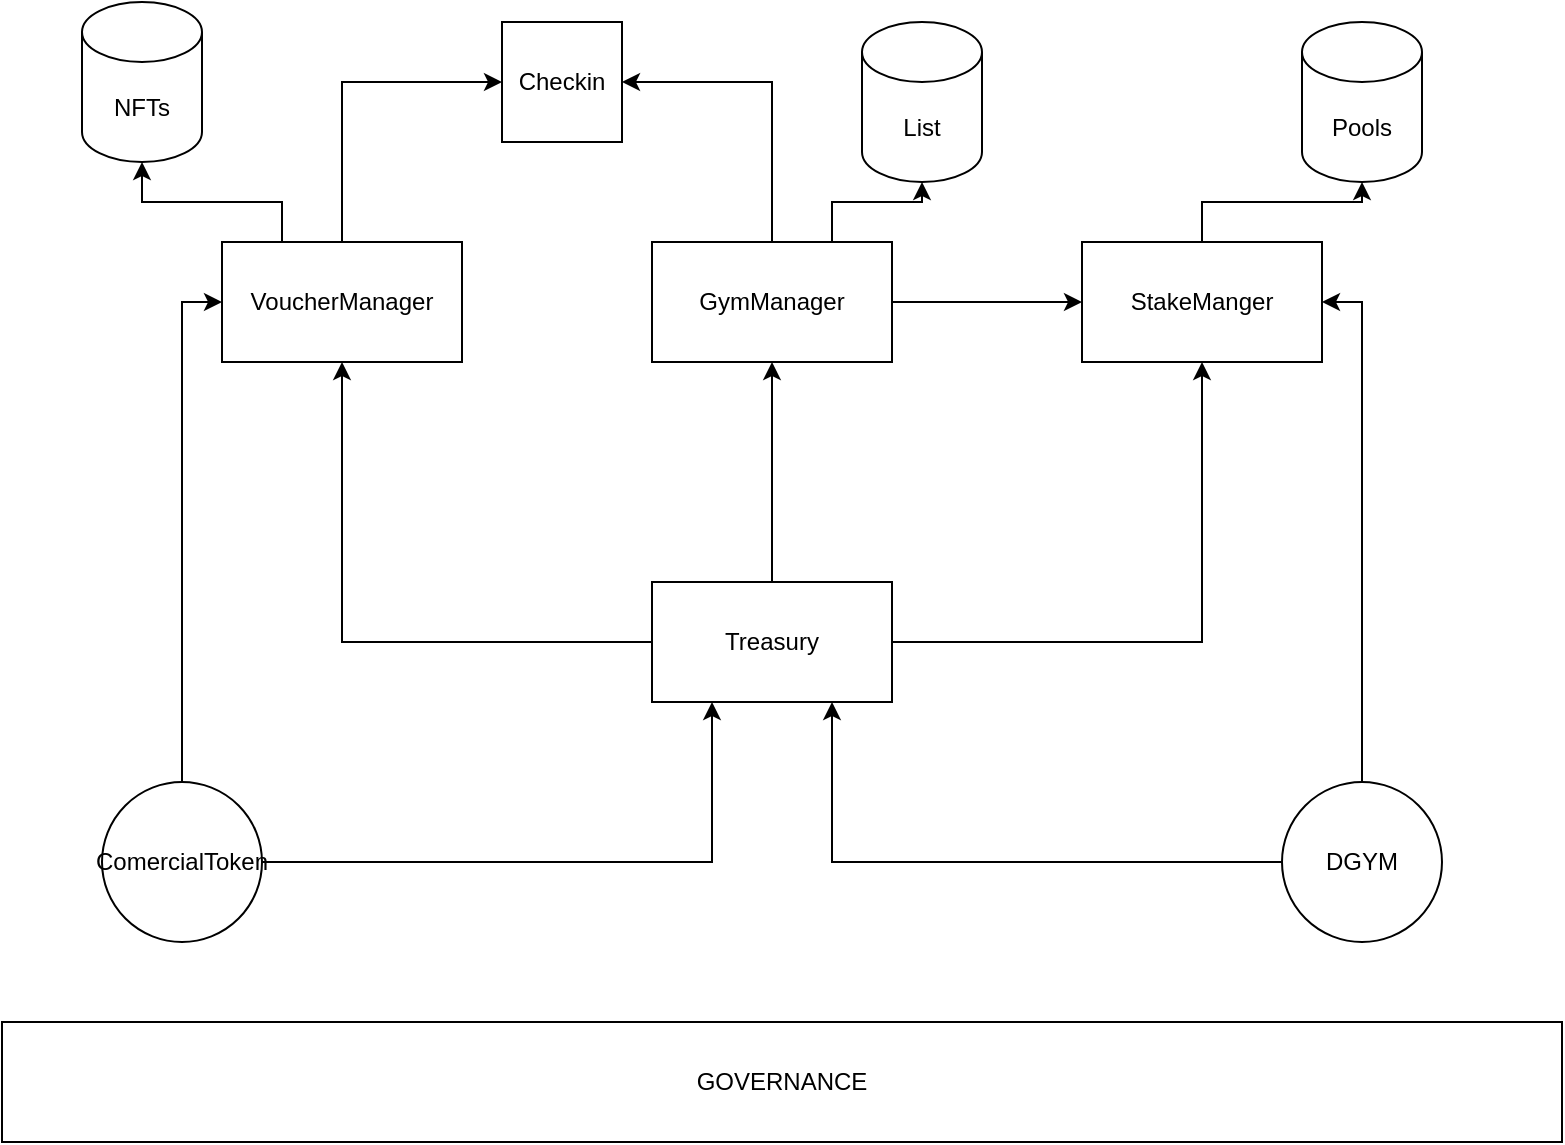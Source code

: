 <mxfile version="24.7.1" type="device" pages="3">
  <diagram name="Page-1" id="QK_pfraKHjW8j_oFgVRo">
    <mxGraphModel dx="1364" dy="766" grid="1" gridSize="10" guides="1" tooltips="1" connect="1" arrows="1" fold="1" page="1" pageScale="1" pageWidth="850" pageHeight="1100" math="0" shadow="0">
      <root>
        <mxCell id="0" />
        <mxCell id="1" parent="0" />
        <mxCell id="PL_Is-AztLMhs4__08pE-5" value="" style="edgeStyle=orthogonalEdgeStyle;rounded=0;orthogonalLoop=1;jettySize=auto;html=1;entryX=0.5;entryY=1;entryDx=0;entryDy=0;" edge="1" parent="1" source="PL_Is-AztLMhs4__08pE-1" target="PL_Is-AztLMhs4__08pE-4">
          <mxGeometry relative="1" as="geometry" />
        </mxCell>
        <mxCell id="PL_Is-AztLMhs4__08pE-6" value="" style="edgeStyle=orthogonalEdgeStyle;rounded=0;orthogonalLoop=1;jettySize=auto;html=1;entryX=0.5;entryY=1;entryDx=0;entryDy=0;" edge="1" parent="1" source="PL_Is-AztLMhs4__08pE-1" target="PL_Is-AztLMhs4__08pE-2">
          <mxGeometry relative="1" as="geometry" />
        </mxCell>
        <mxCell id="PL_Is-AztLMhs4__08pE-7" value="" style="edgeStyle=orthogonalEdgeStyle;rounded=0;orthogonalLoop=1;jettySize=auto;html=1;" edge="1" parent="1" source="PL_Is-AztLMhs4__08pE-1" target="PL_Is-AztLMhs4__08pE-3">
          <mxGeometry relative="1" as="geometry" />
        </mxCell>
        <mxCell id="PL_Is-AztLMhs4__08pE-1" value="&lt;div&gt;Treasury&lt;/div&gt;" style="rounded=0;whiteSpace=wrap;html=1;" vertex="1" parent="1">
          <mxGeometry x="365" y="300" width="120" height="60" as="geometry" />
        </mxCell>
        <mxCell id="PL_Is-AztLMhs4__08pE-13" value="" style="edgeStyle=orthogonalEdgeStyle;rounded=0;orthogonalLoop=1;jettySize=auto;html=1;entryX=0;entryY=0.5;entryDx=0;entryDy=0;exitX=0.5;exitY=0;exitDx=0;exitDy=0;" edge="1" parent="1" source="PL_Is-AztLMhs4__08pE-2" target="PL_Is-AztLMhs4__08pE-11">
          <mxGeometry relative="1" as="geometry">
            <mxPoint x="210" y="50" as="targetPoint" />
          </mxGeometry>
        </mxCell>
        <mxCell id="PL_Is-AztLMhs4__08pE-2" value="VoucherManager" style="rounded=0;whiteSpace=wrap;html=1;" vertex="1" parent="1">
          <mxGeometry x="150" y="130" width="120" height="60" as="geometry" />
        </mxCell>
        <mxCell id="PL_Is-AztLMhs4__08pE-10" value="" style="edgeStyle=orthogonalEdgeStyle;rounded=0;orthogonalLoop=1;jettySize=auto;html=1;" edge="1" parent="1" source="PL_Is-AztLMhs4__08pE-3" target="PL_Is-AztLMhs4__08pE-4">
          <mxGeometry relative="1" as="geometry" />
        </mxCell>
        <mxCell id="PL_Is-AztLMhs4__08pE-3" value="&lt;div&gt;GymManager&lt;/div&gt;" style="rounded=0;whiteSpace=wrap;html=1;" vertex="1" parent="1">
          <mxGeometry x="365" y="130" width="120" height="60" as="geometry" />
        </mxCell>
        <mxCell id="JUnecZ5LjPBNZ2E51R0k-2" value="" style="edgeStyle=orthogonalEdgeStyle;rounded=0;orthogonalLoop=1;jettySize=auto;html=1;" edge="1" parent="1" source="PL_Is-AztLMhs4__08pE-4" target="JUnecZ5LjPBNZ2E51R0k-1">
          <mxGeometry relative="1" as="geometry" />
        </mxCell>
        <mxCell id="PL_Is-AztLMhs4__08pE-4" value="StakeManger" style="rounded=0;whiteSpace=wrap;html=1;" vertex="1" parent="1">
          <mxGeometry x="580" y="130" width="120" height="60" as="geometry" />
        </mxCell>
        <mxCell id="PL_Is-AztLMhs4__08pE-21" value="" style="edgeStyle=orthogonalEdgeStyle;rounded=0;orthogonalLoop=1;jettySize=auto;html=1;entryX=1;entryY=0.5;entryDx=0;entryDy=0;exitX=0.5;exitY=0;exitDx=0;exitDy=0;" edge="1" parent="1" source="JUnecZ5LjPBNZ2E51R0k-9" target="PL_Is-AztLMhs4__08pE-4">
          <mxGeometry relative="1" as="geometry">
            <mxPoint x="720" y="410" as="sourcePoint" />
            <mxPoint x="720" y="330" as="targetPoint" />
            <Array as="points">
              <mxPoint x="720" y="400" />
              <mxPoint x="720" y="160" />
            </Array>
          </mxGeometry>
        </mxCell>
        <mxCell id="PL_Is-AztLMhs4__08pE-16" value="" style="edgeStyle=orthogonalEdgeStyle;rounded=0;orthogonalLoop=1;jettySize=auto;html=1;entryX=0;entryY=0.5;entryDx=0;entryDy=0;exitX=0.5;exitY=0;exitDx=0;exitDy=0;" edge="1" parent="1" source="JUnecZ5LjPBNZ2E51R0k-8" target="PL_Is-AztLMhs4__08pE-2">
          <mxGeometry relative="1" as="geometry">
            <mxPoint x="130" y="410" as="sourcePoint" />
            <mxPoint x="130" y="330" as="targetPoint" />
          </mxGeometry>
        </mxCell>
        <mxCell id="PL_Is-AztLMhs4__08pE-18" value="" style="edgeStyle=orthogonalEdgeStyle;rounded=0;orthogonalLoop=1;jettySize=auto;html=1;entryX=0.25;entryY=1;entryDx=0;entryDy=0;exitX=1;exitY=0.5;exitDx=0;exitDy=0;" edge="1" parent="1" source="JUnecZ5LjPBNZ2E51R0k-8" target="PL_Is-AztLMhs4__08pE-1">
          <mxGeometry relative="1" as="geometry">
            <mxPoint x="180" y="440" as="sourcePoint" />
            <mxPoint x="270" y="440" as="targetPoint" />
          </mxGeometry>
        </mxCell>
        <mxCell id="PL_Is-AztLMhs4__08pE-11" value="&lt;div&gt;Checkin&lt;/div&gt;" style="rounded=0;whiteSpace=wrap;html=1;" vertex="1" parent="1">
          <mxGeometry x="290" y="20" width="60" height="60" as="geometry" />
        </mxCell>
        <mxCell id="PL_Is-AztLMhs4__08pE-14" value="" style="edgeStyle=orthogonalEdgeStyle;rounded=0;orthogonalLoop=1;jettySize=auto;html=1;entryX=1;entryY=0.5;entryDx=0;entryDy=0;exitX=0.5;exitY=0;exitDx=0;exitDy=0;" edge="1" parent="1" source="PL_Is-AztLMhs4__08pE-3" target="PL_Is-AztLMhs4__08pE-11">
          <mxGeometry relative="1" as="geometry">
            <mxPoint x="220" y="140" as="sourcePoint" />
            <mxPoint x="300" y="60" as="targetPoint" />
          </mxGeometry>
        </mxCell>
        <mxCell id="PL_Is-AztLMhs4__08pE-19" value="" style="edgeStyle=orthogonalEdgeStyle;rounded=0;orthogonalLoop=1;jettySize=auto;html=1;entryX=0.75;entryY=1;entryDx=0;entryDy=0;exitX=0;exitY=0.5;exitDx=0;exitDy=0;" edge="1" parent="1" source="JUnecZ5LjPBNZ2E51R0k-9" target="PL_Is-AztLMhs4__08pE-1">
          <mxGeometry relative="1" as="geometry">
            <mxPoint x="660" y="440" as="sourcePoint" />
            <mxPoint x="405" y="370" as="targetPoint" />
          </mxGeometry>
        </mxCell>
        <mxCell id="JUnecZ5LjPBNZ2E51R0k-1" value="&lt;div&gt;Pools&lt;/div&gt;" style="shape=cylinder3;whiteSpace=wrap;html=1;boundedLbl=1;backgroundOutline=1;size=15;" vertex="1" parent="1">
          <mxGeometry x="690" y="20" width="60" height="80" as="geometry" />
        </mxCell>
        <mxCell id="JUnecZ5LjPBNZ2E51R0k-3" value="List" style="shape=cylinder3;whiteSpace=wrap;html=1;boundedLbl=1;backgroundOutline=1;size=15;" vertex="1" parent="1">
          <mxGeometry x="470" y="20" width="60" height="80" as="geometry" />
        </mxCell>
        <mxCell id="JUnecZ5LjPBNZ2E51R0k-4" style="edgeStyle=orthogonalEdgeStyle;rounded=0;orthogonalLoop=1;jettySize=auto;html=1;entryX=0.5;entryY=1;entryDx=0;entryDy=0;entryPerimeter=0;exitX=0.75;exitY=0;exitDx=0;exitDy=0;" edge="1" parent="1" source="PL_Is-AztLMhs4__08pE-3" target="JUnecZ5LjPBNZ2E51R0k-3">
          <mxGeometry relative="1" as="geometry" />
        </mxCell>
        <mxCell id="JUnecZ5LjPBNZ2E51R0k-5" value="NFTs" style="shape=cylinder3;whiteSpace=wrap;html=1;boundedLbl=1;backgroundOutline=1;size=15;" vertex="1" parent="1">
          <mxGeometry x="80" y="10" width="60" height="80" as="geometry" />
        </mxCell>
        <mxCell id="JUnecZ5LjPBNZ2E51R0k-6" style="edgeStyle=orthogonalEdgeStyle;rounded=0;orthogonalLoop=1;jettySize=auto;html=1;entryX=0.5;entryY=1;entryDx=0;entryDy=0;entryPerimeter=0;exitX=0.25;exitY=0;exitDx=0;exitDy=0;" edge="1" parent="1" source="PL_Is-AztLMhs4__08pE-2" target="JUnecZ5LjPBNZ2E51R0k-5">
          <mxGeometry relative="1" as="geometry" />
        </mxCell>
        <mxCell id="JUnecZ5LjPBNZ2E51R0k-7" value="GOVERNANCE" style="rounded=0;whiteSpace=wrap;html=1;" vertex="1" parent="1">
          <mxGeometry x="40" y="520" width="780" height="60" as="geometry" />
        </mxCell>
        <mxCell id="JUnecZ5LjPBNZ2E51R0k-8" value="ComercialToken" style="ellipse;whiteSpace=wrap;html=1;aspect=fixed;" vertex="1" parent="1">
          <mxGeometry x="90" y="400" width="80" height="80" as="geometry" />
        </mxCell>
        <mxCell id="JUnecZ5LjPBNZ2E51R0k-9" value="DGYM" style="ellipse;whiteSpace=wrap;html=1;aspect=fixed;" vertex="1" parent="1">
          <mxGeometry x="680" y="400" width="80" height="80" as="geometry" />
        </mxCell>
      </root>
    </mxGraphModel>
  </diagram>
  <diagram id="a1pOU07vIHDiQZvq9NTO" name="Supply Chain">
    <mxGraphModel dx="941" dy="528" grid="1" gridSize="10" guides="1" tooltips="1" connect="1" arrows="1" fold="1" page="1" pageScale="1" pageWidth="850" pageHeight="1100" math="0" shadow="0">
      <root>
        <mxCell id="0" />
        <mxCell id="1" parent="0" />
        <mxCell id="OdPtIPOlF_7DUM1VeVN8-24" value="&lt;div&gt;DeGYM DAO&lt;/div&gt;" style="swimlane;whiteSpace=wrap;html=1;" vertex="1" parent="1">
          <mxGeometry x="190" y="60" width="480" height="460" as="geometry" />
        </mxCell>
        <mxCell id="OdPtIPOlF_7DUM1VeVN8-69" value="" style="edgeStyle=orthogonalEdgeStyle;rounded=0;orthogonalLoop=1;jettySize=auto;html=1;exitX=0;exitY=0.75;exitDx=0;exitDy=0;entryX=0.75;entryY=0;entryDx=0;entryDy=0;" edge="1" parent="OdPtIPOlF_7DUM1VeVN8-24" source="OdPtIPOlF_7DUM1VeVN8-26" target="OdPtIPOlF_7DUM1VeVN8-45">
          <mxGeometry relative="1" as="geometry">
            <mxPoint x="180" y="390" as="targetPoint" />
            <Array as="points">
              <mxPoint x="175" y="290" />
            </Array>
          </mxGeometry>
        </mxCell>
        <mxCell id="OdPtIPOlF_7DUM1VeVN8-26" value="Treasury" style="whiteSpace=wrap;html=1;aspect=fixed;" vertex="1" parent="OdPtIPOlF_7DUM1VeVN8-24">
          <mxGeometry x="185" y="200" width="120" height="120" as="geometry" />
        </mxCell>
        <mxCell id="OdPtIPOlF_7DUM1VeVN8-67" value="" style="edgeStyle=orthogonalEdgeStyle;rounded=0;orthogonalLoop=1;jettySize=auto;html=1;entryX=0;entryY=0.25;entryDx=0;entryDy=0;exitX=1;exitY=0.75;exitDx=0;exitDy=0;" edge="1" parent="OdPtIPOlF_7DUM1VeVN8-24" source="OdPtIPOlF_7DUM1VeVN8-36" target="OdPtIPOlF_7DUM1VeVN8-46">
          <mxGeometry relative="1" as="geometry">
            <Array as="points">
              <mxPoint x="323" y="150" />
              <mxPoint x="323" y="190" />
            </Array>
          </mxGeometry>
        </mxCell>
        <mxCell id="OdPtIPOlF_7DUM1VeVN8-36" value="Checkin" style="whiteSpace=wrap;html=1;aspect=fixed;" vertex="1" parent="OdPtIPOlF_7DUM1VeVN8-24">
          <mxGeometry x="215" y="120" width="40" height="40" as="geometry" />
        </mxCell>
        <mxCell id="OdPtIPOlF_7DUM1VeVN8-42" value="" style="edgeStyle=orthogonalEdgeStyle;rounded=0;orthogonalLoop=1;jettySize=auto;html=1;entryX=1;entryY=0.25;entryDx=0;entryDy=0;exitX=0;exitY=0.5;exitDx=0;exitDy=0;" edge="1" parent="OdPtIPOlF_7DUM1VeVN8-24" source="OdPtIPOlF_7DUM1VeVN8-46" target="OdPtIPOlF_7DUM1VeVN8-26">
          <mxGeometry relative="1" as="geometry">
            <mxPoint x="350" y="195.0" as="sourcePoint" />
            <mxPoint x="290" y="215" as="targetPoint" />
          </mxGeometry>
        </mxCell>
        <mxCell id="OdPtIPOlF_7DUM1VeVN8-45" value="StakeManager" style="rounded=0;whiteSpace=wrap;html=1;" vertex="1" parent="OdPtIPOlF_7DUM1VeVN8-24">
          <mxGeometry x="40" y="400" width="180" height="60" as="geometry" />
        </mxCell>
        <mxCell id="OdPtIPOlF_7DUM1VeVN8-46" value="VoucherManager" style="rounded=0;whiteSpace=wrap;html=1;" vertex="1" parent="OdPtIPOlF_7DUM1VeVN8-24">
          <mxGeometry x="380" y="150" width="100" height="160" as="geometry" />
        </mxCell>
        <mxCell id="OdPtIPOlF_7DUM1VeVN8-59" value="" style="edgeStyle=orthogonalEdgeStyle;rounded=0;orthogonalLoop=1;jettySize=auto;html=1;entryX=0.25;entryY=0;entryDx=0;entryDy=0;exitX=0.75;exitY=1;exitDx=0;exitDy=0;" edge="1" parent="OdPtIPOlF_7DUM1VeVN8-24" source="OdPtIPOlF_7DUM1VeVN8-48" target="OdPtIPOlF_7DUM1VeVN8-45">
          <mxGeometry relative="1" as="geometry" />
        </mxCell>
        <mxCell id="OdPtIPOlF_7DUM1VeVN8-48" value="GymManager" style="rounded=0;whiteSpace=wrap;html=1;" vertex="1" parent="OdPtIPOlF_7DUM1VeVN8-24">
          <mxGeometry y="150" width="100" height="160" as="geometry" />
        </mxCell>
        <mxCell id="OdPtIPOlF_7DUM1VeVN8-49" value="Use Voucher" style="text;html=1;align=center;verticalAlign=middle;whiteSpace=wrap;rounded=0;" vertex="1" parent="OdPtIPOlF_7DUM1VeVN8-24">
          <mxGeometry x="330" y="100" width="60" height="30" as="geometry" />
        </mxCell>
        <mxCell id="OdPtIPOlF_7DUM1VeVN8-50" value="Validate Gym" style="text;html=1;align=center;verticalAlign=middle;whiteSpace=wrap;rounded=0;" vertex="1" parent="OdPtIPOlF_7DUM1VeVN8-24">
          <mxGeometry x="110" y="130" width="60" height="30" as="geometry" />
        </mxCell>
        <mxCell id="OdPtIPOlF_7DUM1VeVN8-51" value="Pays On Checkin" style="text;html=1;align=center;verticalAlign=middle;whiteSpace=wrap;rounded=0;" vertex="1" parent="OdPtIPOlF_7DUM1VeVN8-24">
          <mxGeometry x="-30" y="100" width="60" height="30" as="geometry" />
        </mxCell>
        <mxCell id="OdPtIPOlF_7DUM1VeVN8-39" value="" style="edgeStyle=orthogonalEdgeStyle;rounded=0;orthogonalLoop=1;jettySize=auto;html=1;entryX=1;entryY=0.25;entryDx=0;entryDy=0;exitX=0;exitY=0.75;exitDx=0;exitDy=0;" edge="1" parent="OdPtIPOlF_7DUM1VeVN8-24" source="OdPtIPOlF_7DUM1VeVN8-36" target="OdPtIPOlF_7DUM1VeVN8-48">
          <mxGeometry relative="1" as="geometry">
            <mxPoint x="80" y="120" as="sourcePoint" />
          </mxGeometry>
        </mxCell>
        <mxCell id="OdPtIPOlF_7DUM1VeVN8-54" value="Pays On Renew" style="text;html=1;align=center;verticalAlign=middle;whiteSpace=wrap;rounded=0;" vertex="1" parent="OdPtIPOlF_7DUM1VeVN8-24">
          <mxGeometry x="320" y="200" width="60" height="30" as="geometry" />
        </mxCell>
        <mxCell id="OdPtIPOlF_7DUM1VeVN8-57" value="Verify Stake Counterpart" style="text;html=1;align=center;verticalAlign=middle;whiteSpace=wrap;rounded=0;" vertex="1" parent="OdPtIPOlF_7DUM1VeVN8-24">
          <mxGeometry x="10" y="330" width="60" height="60" as="geometry" />
        </mxCell>
        <mxCell id="OdPtIPOlF_7DUM1VeVN8-63" value="Governance" style="rounded=0;whiteSpace=wrap;html=1;" vertex="1" parent="OdPtIPOlF_7DUM1VeVN8-24">
          <mxGeometry x="270" y="400" width="180" height="60" as="geometry" />
        </mxCell>
        <mxCell id="OdPtIPOlF_7DUM1VeVN8-68" value="Validate Voucher" style="text;html=1;align=center;verticalAlign=middle;whiteSpace=wrap;rounded=0;" vertex="1" parent="OdPtIPOlF_7DUM1VeVN8-24">
          <mxGeometry x="260" y="150" width="60" height="40" as="geometry" />
        </mxCell>
        <mxCell id="OdPtIPOlF_7DUM1VeVN8-70" value="Distributes Rewards" style="text;html=1;align=center;verticalAlign=middle;whiteSpace=wrap;rounded=0;" vertex="1" parent="OdPtIPOlF_7DUM1VeVN8-24">
          <mxGeometry x="110" y="300" width="60" height="60" as="geometry" />
        </mxCell>
        <mxCell id="OdPtIPOlF_7DUM1VeVN8-34" value="" style="edgeStyle=orthogonalEdgeStyle;rounded=0;orthogonalLoop=1;jettySize=auto;html=1;exitX=1;exitY=0.75;exitDx=0;exitDy=0;entryX=0;entryY=0.25;entryDx=0;entryDy=0;" edge="1" parent="1" source="OdPtIPOlF_7DUM1VeVN8-31" target="OdPtIPOlF_7DUM1VeVN8-48">
          <mxGeometry relative="1" as="geometry">
            <mxPoint x="170" y="280" as="targetPoint" />
          </mxGeometry>
        </mxCell>
        <mxCell id="OdPtIPOlF_7DUM1VeVN8-31" value="Gyms" style="whiteSpace=wrap;html=1;aspect=fixed;" vertex="1" parent="1">
          <mxGeometry y="160" width="120" height="120" as="geometry" />
        </mxCell>
        <mxCell id="OdPtIPOlF_7DUM1VeVN8-33" value="" style="edgeStyle=orthogonalEdgeStyle;rounded=0;orthogonalLoop=1;jettySize=auto;html=1;entryX=1;entryY=0.25;entryDx=0;entryDy=0;exitX=0;exitY=0.75;exitDx=0;exitDy=0;" edge="1" parent="1" source="OdPtIPOlF_7DUM1VeVN8-32" target="OdPtIPOlF_7DUM1VeVN8-46">
          <mxGeometry relative="1" as="geometry">
            <mxPoint x="680" y="255.0" as="targetPoint" />
          </mxGeometry>
        </mxCell>
        <mxCell id="OdPtIPOlF_7DUM1VeVN8-37" value="" style="edgeStyle=orthogonalEdgeStyle;rounded=0;orthogonalLoop=1;jettySize=auto;html=1;entryX=1;entryY=0.25;entryDx=0;entryDy=0;exitX=0;exitY=0.25;exitDx=0;exitDy=0;" edge="1" parent="1" source="OdPtIPOlF_7DUM1VeVN8-32" target="OdPtIPOlF_7DUM1VeVN8-36">
          <mxGeometry relative="1" as="geometry" />
        </mxCell>
        <mxCell id="OdPtIPOlF_7DUM1VeVN8-32" value="Costumers" style="whiteSpace=wrap;html=1;aspect=fixed;" vertex="1" parent="1">
          <mxGeometry x="730" y="160" width="120" height="120" as="geometry" />
        </mxCell>
        <mxCell id="OdPtIPOlF_7DUM1VeVN8-41" value="" style="edgeStyle=orthogonalEdgeStyle;rounded=0;orthogonalLoop=1;jettySize=auto;html=1;entryX=0.5;entryY=1;entryDx=0;entryDy=0;exitX=1;exitY=0.75;exitDx=0;exitDy=0;" edge="1" parent="1" source="OdPtIPOlF_7DUM1VeVN8-46" target="OdPtIPOlF_7DUM1VeVN8-32">
          <mxGeometry relative="1" as="geometry">
            <mxPoint x="680" y="325.0" as="sourcePoint" />
          </mxGeometry>
        </mxCell>
        <mxCell id="OdPtIPOlF_7DUM1VeVN8-43" value="&lt;div&gt;Purchase Voucher&lt;/div&gt;" style="text;html=1;align=center;verticalAlign=middle;whiteSpace=wrap;rounded=0;" vertex="1" parent="1">
          <mxGeometry x="670" y="220" width="60" height="30" as="geometry" />
        </mxCell>
        <mxCell id="OdPtIPOlF_7DUM1VeVN8-47" value="Mint NFT" style="text;html=1;align=center;verticalAlign=middle;whiteSpace=wrap;rounded=0;" vertex="1" parent="1">
          <mxGeometry x="730" y="330" width="60" height="30" as="geometry" />
        </mxCell>
        <mxCell id="OdPtIPOlF_7DUM1VeVN8-53" value="" style="edgeStyle=orthogonalEdgeStyle;rounded=0;orthogonalLoop=1;jettySize=auto;html=1;entryX=1;entryY=0.25;entryDx=0;entryDy=0;exitX=0.5;exitY=0;exitDx=0;exitDy=0;" edge="1" parent="1" source="OdPtIPOlF_7DUM1VeVN8-48" target="OdPtIPOlF_7DUM1VeVN8-31">
          <mxGeometry relative="1" as="geometry">
            <mxPoint x="240" y="130.0" as="targetPoint" />
          </mxGeometry>
        </mxCell>
        <mxCell id="OdPtIPOlF_7DUM1VeVN8-55" value="Register" style="text;html=1;align=center;verticalAlign=middle;whiteSpace=wrap;rounded=0;" vertex="1" parent="1">
          <mxGeometry x="120" y="250" width="70" height="30" as="geometry" />
        </mxCell>
        <mxCell id="OdPtIPOlF_7DUM1VeVN8-61" value="" style="edgeStyle=orthogonalEdgeStyle;rounded=0;orthogonalLoop=1;jettySize=auto;html=1;entryX=0.25;entryY=1;entryDx=0;entryDy=0;exitX=0.25;exitY=0;exitDx=0;exitDy=0;" edge="1" parent="1" source="OdPtIPOlF_7DUM1VeVN8-58" target="OdPtIPOlF_7DUM1VeVN8-45">
          <mxGeometry relative="1" as="geometry" />
        </mxCell>
        <mxCell id="OdPtIPOlF_7DUM1VeVN8-64" value="" style="edgeStyle=orthogonalEdgeStyle;rounded=0;orthogonalLoop=1;jettySize=auto;html=1;exitX=0.75;exitY=0;exitDx=0;exitDy=0;entryX=0.75;entryY=1;entryDx=0;entryDy=0;" edge="1" parent="1" source="OdPtIPOlF_7DUM1VeVN8-58" target="OdPtIPOlF_7DUM1VeVN8-63">
          <mxGeometry relative="1" as="geometry" />
        </mxCell>
        <mxCell id="OdPtIPOlF_7DUM1VeVN8-58" value="Stakeholders" style="rounded=0;whiteSpace=wrap;html=1;" vertex="1" parent="1">
          <mxGeometry x="200" y="600" width="470" height="60" as="geometry" />
        </mxCell>
        <mxCell id="OdPtIPOlF_7DUM1VeVN8-62" value="Stakes DGYM" style="text;html=1;align=center;verticalAlign=middle;whiteSpace=wrap;rounded=0;" vertex="1" parent="1">
          <mxGeometry x="210" y="530" width="60" height="60" as="geometry" />
        </mxCell>
        <mxCell id="OdPtIPOlF_7DUM1VeVN8-66" value="Voting &amp;amp; Proposals" style="text;html=1;align=center;verticalAlign=middle;whiteSpace=wrap;rounded=0;" vertex="1" parent="1">
          <mxGeometry x="600" y="530" width="60" height="60" as="geometry" />
        </mxCell>
      </root>
    </mxGraphModel>
  </diagram>
  <diagram id="OekJGUSRygk2Ean5werb" name="Reward DGYM">
    <mxGraphModel dx="1364" dy="766" grid="1" gridSize="10" guides="1" tooltips="1" connect="1" arrows="1" fold="1" page="1" pageScale="1" pageWidth="850" pageHeight="1100" math="0" shadow="0">
      <root>
        <mxCell id="0" />
        <mxCell id="1" parent="0" />
        <mxCell id="L6WOt8i7IjdDkUiOWUTl-4" value="" style="edgeStyle=orthogonalEdgeStyle;rounded=0;orthogonalLoop=1;jettySize=auto;html=1;" parent="1" source="L6WOt8i7IjdDkUiOWUTl-1" target="L6WOt8i7IjdDkUiOWUTl-3" edge="1">
          <mxGeometry relative="1" as="geometry" />
        </mxCell>
        <mxCell id="L6WOt8i7IjdDkUiOWUTl-1" value="Inflation Period Starts" style="strokeWidth=2;html=1;shape=mxgraph.flowchart.start_2;whiteSpace=wrap;" parent="1" vertex="1">
          <mxGeometry x="375" y="30" width="100" height="100" as="geometry" />
        </mxCell>
        <mxCell id="L6WOt8i7IjdDkUiOWUTl-7" value="" style="edgeStyle=orthogonalEdgeStyle;rounded=0;orthogonalLoop=1;jettySize=auto;html=1;" parent="1" source="L6WOt8i7IjdDkUiOWUTl-3" target="L6WOt8i7IjdDkUiOWUTl-6" edge="1">
          <mxGeometry relative="1" as="geometry" />
        </mxCell>
        <mxCell id="L6WOt8i7IjdDkUiOWUTl-3" value="calculateRewards()" style="rounded=1;whiteSpace=wrap;html=1;strokeWidth=2;" parent="1" vertex="1">
          <mxGeometry x="365" y="220" width="120" height="60" as="geometry" />
        </mxCell>
        <mxCell id="qoHCmw9D8qPZ_nMWAnb5-2" value="" style="edgeStyle=orthogonalEdgeStyle;rounded=0;orthogonalLoop=1;jettySize=auto;html=1;" parent="1" source="L6WOt8i7IjdDkUiOWUTl-6" target="qoHCmw9D8qPZ_nMWAnb5-1" edge="1">
          <mxGeometry relative="1" as="geometry" />
        </mxCell>
        <mxCell id="L6WOt8i7IjdDkUiOWUTl-6" value="totalStaked" style="shape=parallelogram;perimeter=parallelogramPerimeter;whiteSpace=wrap;html=1;fixedSize=1;rounded=1;strokeWidth=2;" parent="1" vertex="1">
          <mxGeometry x="325.5" y="300" width="204.5" height="60" as="geometry" />
        </mxCell>
        <mxCell id="L6WOt8i7IjdDkUiOWUTl-12" value="Calculate Inflation" style="text;html=1;align=center;verticalAlign=middle;whiteSpace=wrap;rounded=0;" parent="1" vertex="1">
          <mxGeometry x="150" y="655" width="60" height="30" as="geometry" />
        </mxCell>
        <mxCell id="L6WOt8i7IjdDkUiOWUTl-13" value="Calculate Rewards" style="text;html=1;align=center;verticalAlign=middle;whiteSpace=wrap;rounded=0;" parent="1" vertex="1">
          <mxGeometry x="220" y="745" width="60" height="30" as="geometry" />
        </mxCell>
        <mxCell id="qoHCmw9D8qPZ_nMWAnb5-12" value="" style="edgeStyle=orthogonalEdgeStyle;rounded=0;orthogonalLoop=1;jettySize=auto;html=1;" parent="1" source="qoHCmw9D8qPZ_nMWAnb5-1" target="qoHCmw9D8qPZ_nMWAnb5-9" edge="1">
          <mxGeometry relative="1" as="geometry" />
        </mxCell>
        <mxCell id="qoHCmw9D8qPZ_nMWAnb5-1" value="&lt;div&gt;totalUnclaimedRewards&lt;/div&gt;" style="shape=parallelogram;perimeter=parallelogramPerimeter;whiteSpace=wrap;html=1;fixedSize=1;rounded=1;strokeWidth=2;" parent="1" vertex="1">
          <mxGeometry x="325" y="380" width="205" height="60" as="geometry" />
        </mxCell>
        <mxCell id="qoHCmw9D8qPZ_nMWAnb5-6" value="" style="edgeStyle=orthogonalEdgeStyle;rounded=0;orthogonalLoop=1;jettySize=auto;html=1;" parent="1" source="qoHCmw9D8qPZ_nMWAnb5-4" target="qoHCmw9D8qPZ_nMWAnb5-5" edge="1">
          <mxGeometry relative="1" as="geometry" />
        </mxCell>
        <mxCell id="qoHCmw9D8qPZ_nMWAnb5-4" value="" style="strokeWidth=2;html=1;shape=mxgraph.flowchart.annotation_2;align=left;labelPosition=right;pointerEvents=1;" parent="1" vertex="1">
          <mxGeometry x="260" y="300" width="100" height="140" as="geometry" />
        </mxCell>
        <mxCell id="qoHCmw9D8qPZ_nMWAnb5-5" value="&lt;div align=&quot;center&quot;&gt;Stake Manager&lt;br&gt;&lt;/div&gt;" style="whiteSpace=wrap;html=1;align=center;strokeWidth=2;pointerEvents=1;" parent="1" vertex="1">
          <mxGeometry x="130" y="340" width="120" height="60" as="geometry" />
        </mxCell>
        <mxCell id="qoHCmw9D8qPZ_nMWAnb5-8" value="" style="edgeStyle=orthogonalEdgeStyle;rounded=0;orthogonalLoop=1;jettySize=auto;html=1;" parent="1" source="qoHCmw9D8qPZ_nMWAnb5-9" target="qoHCmw9D8qPZ_nMWAnb5-10" edge="1">
          <mxGeometry relative="1" as="geometry" />
        </mxCell>
        <mxCell id="qoHCmw9D8qPZ_nMWAnb5-9" value="currentSupply()" style="shape=parallelogram;perimeter=parallelogramPerimeter;whiteSpace=wrap;html=1;fixedSize=1;rounded=1;strokeWidth=2;" parent="1" vertex="1">
          <mxGeometry x="325.5" y="470" width="204.5" height="60" as="geometry" />
        </mxCell>
        <mxCell id="qoHCmw9D8qPZ_nMWAnb5-20" value="" style="edgeStyle=orthogonalEdgeStyle;rounded=0;orthogonalLoop=1;jettySize=auto;html=1;" parent="1" source="qoHCmw9D8qPZ_nMWAnb5-10" target="qoHCmw9D8qPZ_nMWAnb5-19" edge="1">
          <mxGeometry relative="1" as="geometry" />
        </mxCell>
        <mxCell id="qoHCmw9D8qPZ_nMWAnb5-10" value="maxSupply()" style="shape=parallelogram;perimeter=parallelogramPerimeter;whiteSpace=wrap;html=1;fixedSize=1;rounded=1;strokeWidth=2;" parent="1" vertex="1">
          <mxGeometry x="325" y="550" width="205" height="60" as="geometry" />
        </mxCell>
        <mxCell id="qoHCmw9D8qPZ_nMWAnb5-14" value="" style="edgeStyle=orthogonalEdgeStyle;rounded=0;orthogonalLoop=1;jettySize=auto;html=1;" parent="1" source="qoHCmw9D8qPZ_nMWAnb5-11" target="qoHCmw9D8qPZ_nMWAnb5-13" edge="1">
          <mxGeometry relative="1" as="geometry" />
        </mxCell>
        <mxCell id="qoHCmw9D8qPZ_nMWAnb5-11" value="" style="strokeWidth=2;html=1;shape=mxgraph.flowchart.annotation_2;align=left;labelPosition=right;pointerEvents=1;" parent="1" vertex="1">
          <mxGeometry x="262" y="470" width="100" height="140" as="geometry" />
        </mxCell>
        <mxCell id="qoHCmw9D8qPZ_nMWAnb5-13" value="DGYM Token" style="whiteSpace=wrap;html=1;align=center;strokeWidth=2;pointerEvents=1;" parent="1" vertex="1">
          <mxGeometry x="130" y="510" width="120" height="60" as="geometry" />
        </mxCell>
        <mxCell id="qoHCmw9D8qPZ_nMWAnb5-24" value="" style="edgeStyle=orthogonalEdgeStyle;rounded=0;orthogonalLoop=1;jettySize=auto;html=1;" parent="1" source="qoHCmw9D8qPZ_nMWAnb5-19" target="qoHCmw9D8qPZ_nMWAnb5-23" edge="1">
          <mxGeometry relative="1" as="geometry" />
        </mxCell>
        <mxCell id="qoHCmw9D8qPZ_nMWAnb5-19" value="inflationRate = (decayConstant * (maxSupply - currentSupply)) / maxSupply" style="whiteSpace=wrap;html=1;rounded=1;strokeWidth=2;" parent="1" vertex="1">
          <mxGeometry x="216.5" y="640" width="422.5" height="60" as="geometry" />
        </mxCell>
        <mxCell id="qoHCmw9D8qPZ_nMWAnb5-34" value="" style="edgeStyle=orthogonalEdgeStyle;rounded=0;orthogonalLoop=1;jettySize=auto;html=1;entryX=0.5;entryY=0;entryDx=0;entryDy=0;entryPerimeter=0;" parent="1" source="qoHCmw9D8qPZ_nMWAnb5-23" target="qoHCmw9D8qPZ_nMWAnb5-35" edge="1">
          <mxGeometry relative="1" as="geometry">
            <mxPoint x="427.75" y="820" as="targetPoint" />
          </mxGeometry>
        </mxCell>
        <mxCell id="qoHCmw9D8qPZ_nMWAnb5-23" value="daoRewards = currentSupply * inflationRate" style="whiteSpace=wrap;html=1;rounded=1;strokeWidth=2;" parent="1" vertex="1">
          <mxGeometry x="288.56" y="730" width="278.37" height="60" as="geometry" />
        </mxCell>
        <mxCell id="qoHCmw9D8qPZ_nMWAnb5-35" value="Update Rewards" style="strokeWidth=2;html=1;shape=mxgraph.flowchart.start_2;whiteSpace=wrap;" parent="1" vertex="1">
          <mxGeometry x="377.75" y="830" width="100" height="100" as="geometry" />
        </mxCell>
        <mxCell id="It9TTmjdMdz8OXc38JSJ-1" value="Treasury" style="swimlane;" parent="1" vertex="1">
          <mxGeometry x="107.75" y="160" width="640" height="800" as="geometry" />
        </mxCell>
        <mxCell id="It9TTmjdMdz8OXc38JSJ-5" value="" style="edgeStyle=orthogonalEdgeStyle;rounded=0;orthogonalLoop=1;jettySize=auto;html=1;" parent="1" source="It9TTmjdMdz8OXc38JSJ-3" target="It9TTmjdMdz8OXc38JSJ-4" edge="1">
          <mxGeometry relative="1" as="geometry" />
        </mxCell>
        <mxCell id="It9TTmjdMdz8OXc38JSJ-3" value="Update Rewards" style="strokeWidth=2;html=1;shape=mxgraph.flowchart.start_2;whiteSpace=wrap;" parent="1" vertex="1">
          <mxGeometry x="1100" y="30" width="100" height="100" as="geometry" />
        </mxCell>
        <mxCell id="It9TTmjdMdz8OXc38JSJ-2" value="Stake Manager" style="swimlane;" parent="1" vertex="1">
          <mxGeometry x="830" y="160" width="640" height="800" as="geometry" />
        </mxCell>
        <mxCell id="It9TTmjdMdz8OXc38JSJ-7" value="" style="edgeStyle=orthogonalEdgeStyle;rounded=0;orthogonalLoop=1;jettySize=auto;html=1;" parent="It9TTmjdMdz8OXc38JSJ-2" source="It9TTmjdMdz8OXc38JSJ-4" target="It9TTmjdMdz8OXc38JSJ-6" edge="1">
          <mxGeometry relative="1" as="geometry" />
        </mxCell>
        <mxCell id="It9TTmjdMdz8OXc38JSJ-4" value="totalStakedAmount" style="rounded=1;whiteSpace=wrap;html=1;strokeWidth=2;" parent="It9TTmjdMdz8OXc38JSJ-2" vertex="1">
          <mxGeometry x="260" y="70" width="120" height="60" as="geometry" />
        </mxCell>
        <mxCell id="It9TTmjdMdz8OXc38JSJ-9" value="" style="edgeStyle=orthogonalEdgeStyle;rounded=0;orthogonalLoop=1;jettySize=auto;html=1;" parent="It9TTmjdMdz8OXc38JSJ-2" source="It9TTmjdMdz8OXc38JSJ-6" target="It9TTmjdMdz8OXc38JSJ-8" edge="1">
          <mxGeometry relative="1" as="geometry" />
        </mxCell>
        <mxCell id="It9TTmjdMdz8OXc38JSJ-6" value="For each stakholder" style="rhombus;whiteSpace=wrap;html=1;rounded=1;strokeWidth=2;" parent="It9TTmjdMdz8OXc38JSJ-2" vertex="1">
          <mxGeometry x="255" y="200" width="130" height="130" as="geometry" />
        </mxCell>
        <mxCell id="It9TTmjdMdz8OXc38JSJ-15" value="" style="edgeStyle=orthogonalEdgeStyle;rounded=0;orthogonalLoop=1;jettySize=auto;html=1;" parent="It9TTmjdMdz8OXc38JSJ-2" source="It9TTmjdMdz8OXc38JSJ-8" target="It9TTmjdMdz8OXc38JSJ-14" edge="1">
          <mxGeometry relative="1" as="geometry" />
        </mxCell>
        <mxCell id="It9TTmjdMdz8OXc38JSJ-14" value="updateReward" style="whiteSpace=wrap;html=1;rounded=1;strokeWidth=2;" parent="It9TTmjdMdz8OXc38JSJ-2" vertex="1">
          <mxGeometry x="260" y="525" width="120" height="60" as="geometry" />
        </mxCell>
        <mxCell id="It9TTmjdMdz8OXc38JSJ-16" value="StakePool" style="swimlane;" parent="It9TTmjdMdz8OXc38JSJ-2" vertex="1">
          <mxGeometry x="130" y="350" width="380" height="350" as="geometry" />
        </mxCell>
        <mxCell id="It9TTmjdMdz8OXc38JSJ-8" value="rewardAmount = (totalStakedPool * daoRewards) / totalStaked" style="whiteSpace=wrap;html=1;rounded=1;strokeWidth=2;" parent="It9TTmjdMdz8OXc38JSJ-16" vertex="1">
          <mxGeometry x="42.5" y="70" width="295" height="60" as="geometry" />
        </mxCell>
      </root>
    </mxGraphModel>
  </diagram>
</mxfile>
